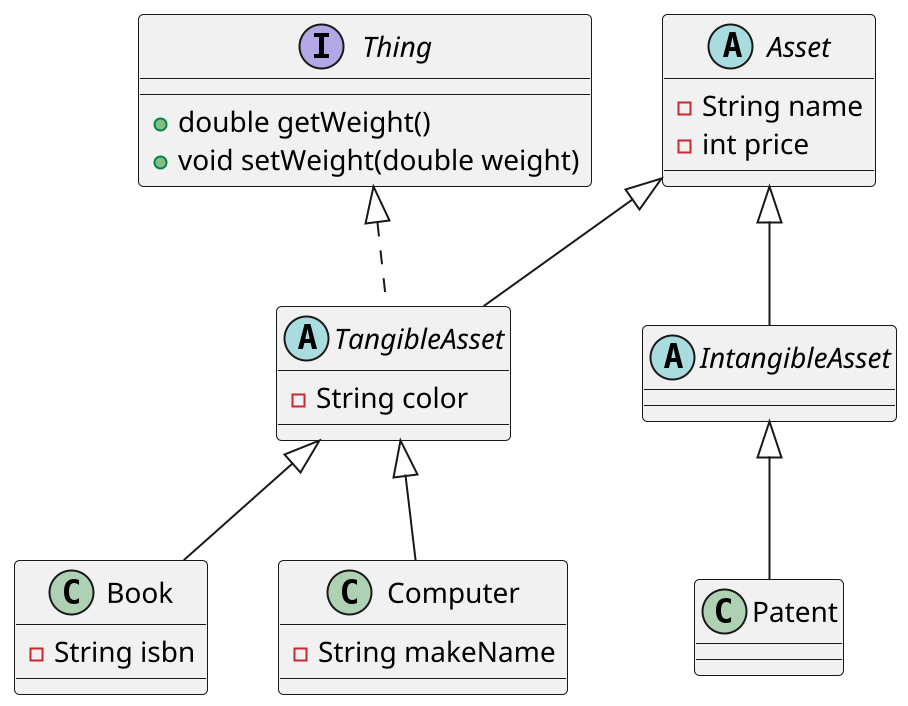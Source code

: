 @startuml
'https://plantuml.com/class-diagram


scale 2
abstract class Asset {
- String name
- int price
}

abstract class TangibleAsset extends Asset implements Thing{


- String color
}

class Book extends TangibleAsset {
- String isbn
}

class Computer extends TangibleAsset {
- String makeName
}


abstract class IntangibleAsset extends Asset{
}

interface Thing {
+ double getWeight()
+ void setWeight(double weight)

}

class Patent extends IntangibleAsset {
}

@enduml